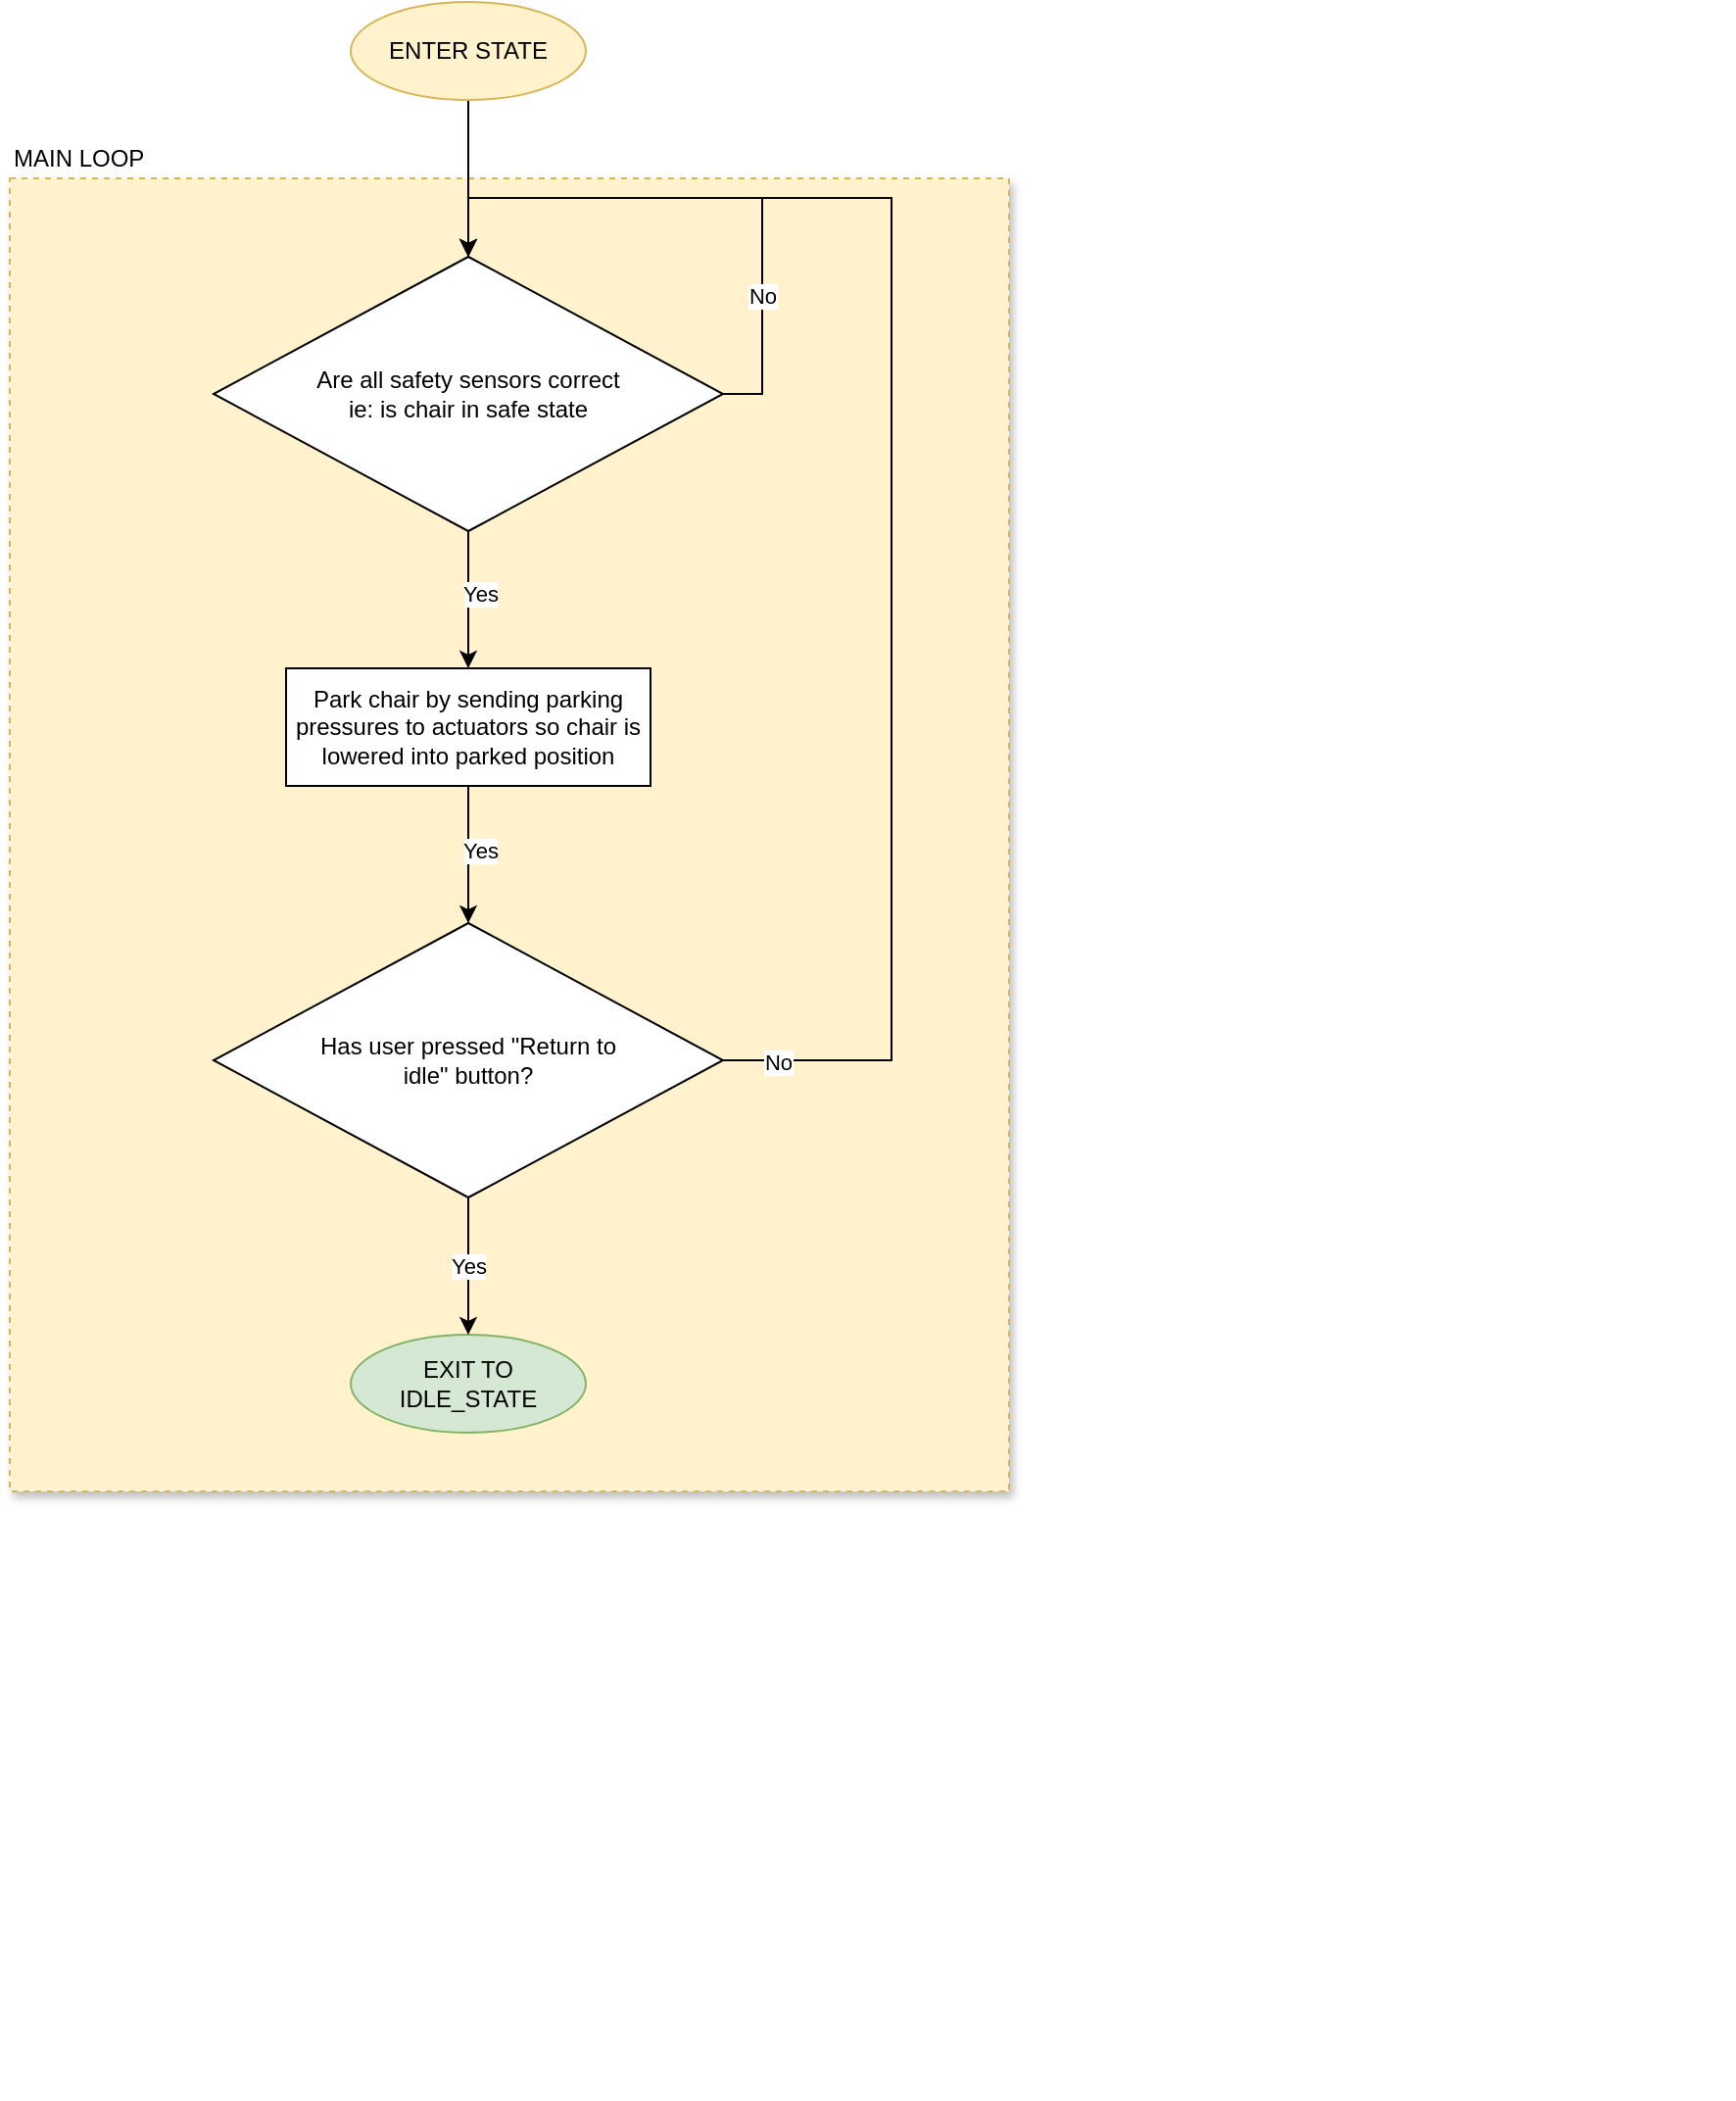 <mxfile version="13.9.9" type="device"><diagram id="pCCbd8nijJPpgYza7lgS" name="Page-1"><mxGraphModel dx="1088" dy="787" grid="1" gridSize="10" guides="1" tooltips="1" connect="1" arrows="1" fold="1" page="1" pageScale="1" pageWidth="827" pageHeight="1169" math="0" shadow="0"><root><mxCell id="0"/><mxCell id="1" parent="0"/><mxCell id="GojY3DiC2On5TDn4-5NW-1" value="" style="rounded=0;whiteSpace=wrap;html=1;shadow=1;dashed=1;fillColor=#fff2cc;strokeColor=#d6b656;" vertex="1" parent="1"><mxGeometry x="30" y="140" width="510" height="670" as="geometry"/></mxCell><mxCell id="GojY3DiC2On5TDn4-5NW-2" value="" style="group" vertex="1" connectable="0" parent="1"><mxGeometry x="30" y="100" width="880" height="1020" as="geometry"/></mxCell><mxCell id="GojY3DiC2On5TDn4-5NW-4" style="edgeStyle=orthogonalEdgeStyle;rounded=0;orthogonalLoop=1;jettySize=auto;html=1;exitX=0.5;exitY=1;exitDx=0;exitDy=0;" edge="1" parent="GojY3DiC2On5TDn4-5NW-2" source="GojY3DiC2On5TDn4-5NW-8" target="GojY3DiC2On5TDn4-5NW-10"><mxGeometry relative="1" as="geometry"/></mxCell><mxCell id="GojY3DiC2On5TDn4-5NW-5" value="Yes" style="edgeLabel;html=1;align=center;verticalAlign=middle;resizable=0;points=[];" vertex="1" connectable="0" parent="GojY3DiC2On5TDn4-5NW-4"><mxGeometry x="-0.106" y="6" relative="1" as="geometry"><mxPoint as="offset"/></mxGeometry></mxCell><mxCell id="GojY3DiC2On5TDn4-5NW-6" style="edgeStyle=orthogonalEdgeStyle;rounded=0;orthogonalLoop=1;jettySize=auto;html=1;exitX=1;exitY=0.5;exitDx=0;exitDy=0;entryX=0.5;entryY=0;entryDx=0;entryDy=0;" edge="1" parent="GojY3DiC2On5TDn4-5NW-2" source="GojY3DiC2On5TDn4-5NW-8" target="GojY3DiC2On5TDn4-5NW-8"><mxGeometry relative="1" as="geometry"><mxPoint x="493" y="290" as="targetPoint"/><Array as="points"><mxPoint x="384" y="150"/><mxPoint x="384" y="50"/><mxPoint x="234" y="50"/></Array></mxGeometry></mxCell><mxCell id="GojY3DiC2On5TDn4-5NW-7" value="No" style="edgeLabel;html=1;align=center;verticalAlign=middle;resizable=0;points=[];" vertex="1" connectable="0" parent="GojY3DiC2On5TDn4-5NW-6"><mxGeometry x="0.45" y="5" relative="1" as="geometry"><mxPoint x="97" y="45" as="offset"/></mxGeometry></mxCell><mxCell id="GojY3DiC2On5TDn4-5NW-8" value="Are all safety sensors correct ie: is chair in safe state" style="rhombus;whiteSpace=wrap;html=1;spacing=50;" vertex="1" parent="GojY3DiC2On5TDn4-5NW-2"><mxGeometry x="104" y="80" width="260" height="140" as="geometry"/></mxCell><mxCell id="GojY3DiC2On5TDn4-5NW-10" value="&lt;span&gt;Park chair by sending parking pressures to actuators so chair is lowered into parked position&lt;/span&gt;" style="rounded=0;whiteSpace=wrap;html=1;" vertex="1" parent="GojY3DiC2On5TDn4-5NW-2"><mxGeometry x="141" y="290" width="186" height="60" as="geometry"/></mxCell><mxCell id="GojY3DiC2On5TDn4-5NW-13" value="EXIT TO IDLE_STATE" style="ellipse;whiteSpace=wrap;html=1;fillColor=#d5e8d4;strokeColor=#82b366;" vertex="1" parent="GojY3DiC2On5TDn4-5NW-2"><mxGeometry x="174" y="630" width="120" height="50" as="geometry"/></mxCell><mxCell id="GojY3DiC2On5TDn4-5NW-27" value="MAIN LOOP" style="text;html=1;strokeColor=none;fillColor=none;align=left;verticalAlign=middle;whiteSpace=wrap;rounded=0;" vertex="1" parent="GojY3DiC2On5TDn4-5NW-2"><mxGeometry y="20" width="80" height="20" as="geometry"/></mxCell><mxCell id="GojY3DiC2On5TDn4-5NW-17" style="edgeStyle=orthogonalEdgeStyle;rounded=0;orthogonalLoop=1;jettySize=auto;html=1;exitX=0.5;exitY=1;exitDx=0;exitDy=0;" edge="1" parent="1" source="GojY3DiC2On5TDn4-5NW-18" target="GojY3DiC2On5TDn4-5NW-8"><mxGeometry relative="1" as="geometry"/></mxCell><mxCell id="GojY3DiC2On5TDn4-5NW-18" value="ENTER STATE" style="ellipse;whiteSpace=wrap;html=1;fillColor=#fff2cc;strokeColor=#d6b656;" vertex="1" parent="1"><mxGeometry x="204" y="50" width="120" height="50" as="geometry"/></mxCell><mxCell id="GojY3DiC2On5TDn4-5NW-29" value="Yes" style="edgeStyle=orthogonalEdgeStyle;rounded=0;orthogonalLoop=1;jettySize=auto;html=1;exitX=0.5;exitY=1;exitDx=0;exitDy=0;" edge="1" parent="1" source="GojY3DiC2On5TDn4-5NW-28" target="GojY3DiC2On5TDn4-5NW-13"><mxGeometry relative="1" as="geometry"/></mxCell><mxCell id="GojY3DiC2On5TDn4-5NW-30" style="edgeStyle=orthogonalEdgeStyle;rounded=0;orthogonalLoop=1;jettySize=auto;html=1;exitX=1;exitY=0.5;exitDx=0;exitDy=0;entryX=0.5;entryY=0;entryDx=0;entryDy=0;" edge="1" parent="1" source="GojY3DiC2On5TDn4-5NW-28" target="GojY3DiC2On5TDn4-5NW-8"><mxGeometry relative="1" as="geometry"><Array as="points"><mxPoint x="480" y="590"/><mxPoint x="480" y="150"/><mxPoint x="264" y="150"/></Array></mxGeometry></mxCell><mxCell id="GojY3DiC2On5TDn4-5NW-31" value="No" style="edgeLabel;html=1;align=center;verticalAlign=middle;resizable=0;points=[];" vertex="1" connectable="0" parent="GojY3DiC2On5TDn4-5NW-30"><mxGeometry x="-0.927" y="-1" relative="1" as="geometry"><mxPoint as="offset"/></mxGeometry></mxCell><mxCell id="GojY3DiC2On5TDn4-5NW-28" value="Has user pressed &quot;Return to idle&quot; button?" style="rhombus;whiteSpace=wrap;html=1;spacing=50;" vertex="1" parent="1"><mxGeometry x="134" y="520" width="260" height="140" as="geometry"/></mxCell><mxCell id="GojY3DiC2On5TDn4-5NW-21" style="edgeStyle=orthogonalEdgeStyle;rounded=0;orthogonalLoop=1;jettySize=auto;html=1;exitX=0.5;exitY=1;exitDx=0;exitDy=0;" edge="1" parent="1" source="GojY3DiC2On5TDn4-5NW-10" target="GojY3DiC2On5TDn4-5NW-28"><mxGeometry relative="1" as="geometry"><mxPoint x="264" y="670" as="sourcePoint"/><mxPoint x="264" y="730" as="targetPoint"/></mxGeometry></mxCell><mxCell id="GojY3DiC2On5TDn4-5NW-22" value="Yes" style="edgeLabel;html=1;align=center;verticalAlign=middle;resizable=0;points=[];" vertex="1" connectable="0" parent="GojY3DiC2On5TDn4-5NW-21"><mxGeometry x="-0.076" y="6" relative="1" as="geometry"><mxPoint as="offset"/></mxGeometry></mxCell></root></mxGraphModel></diagram></mxfile>